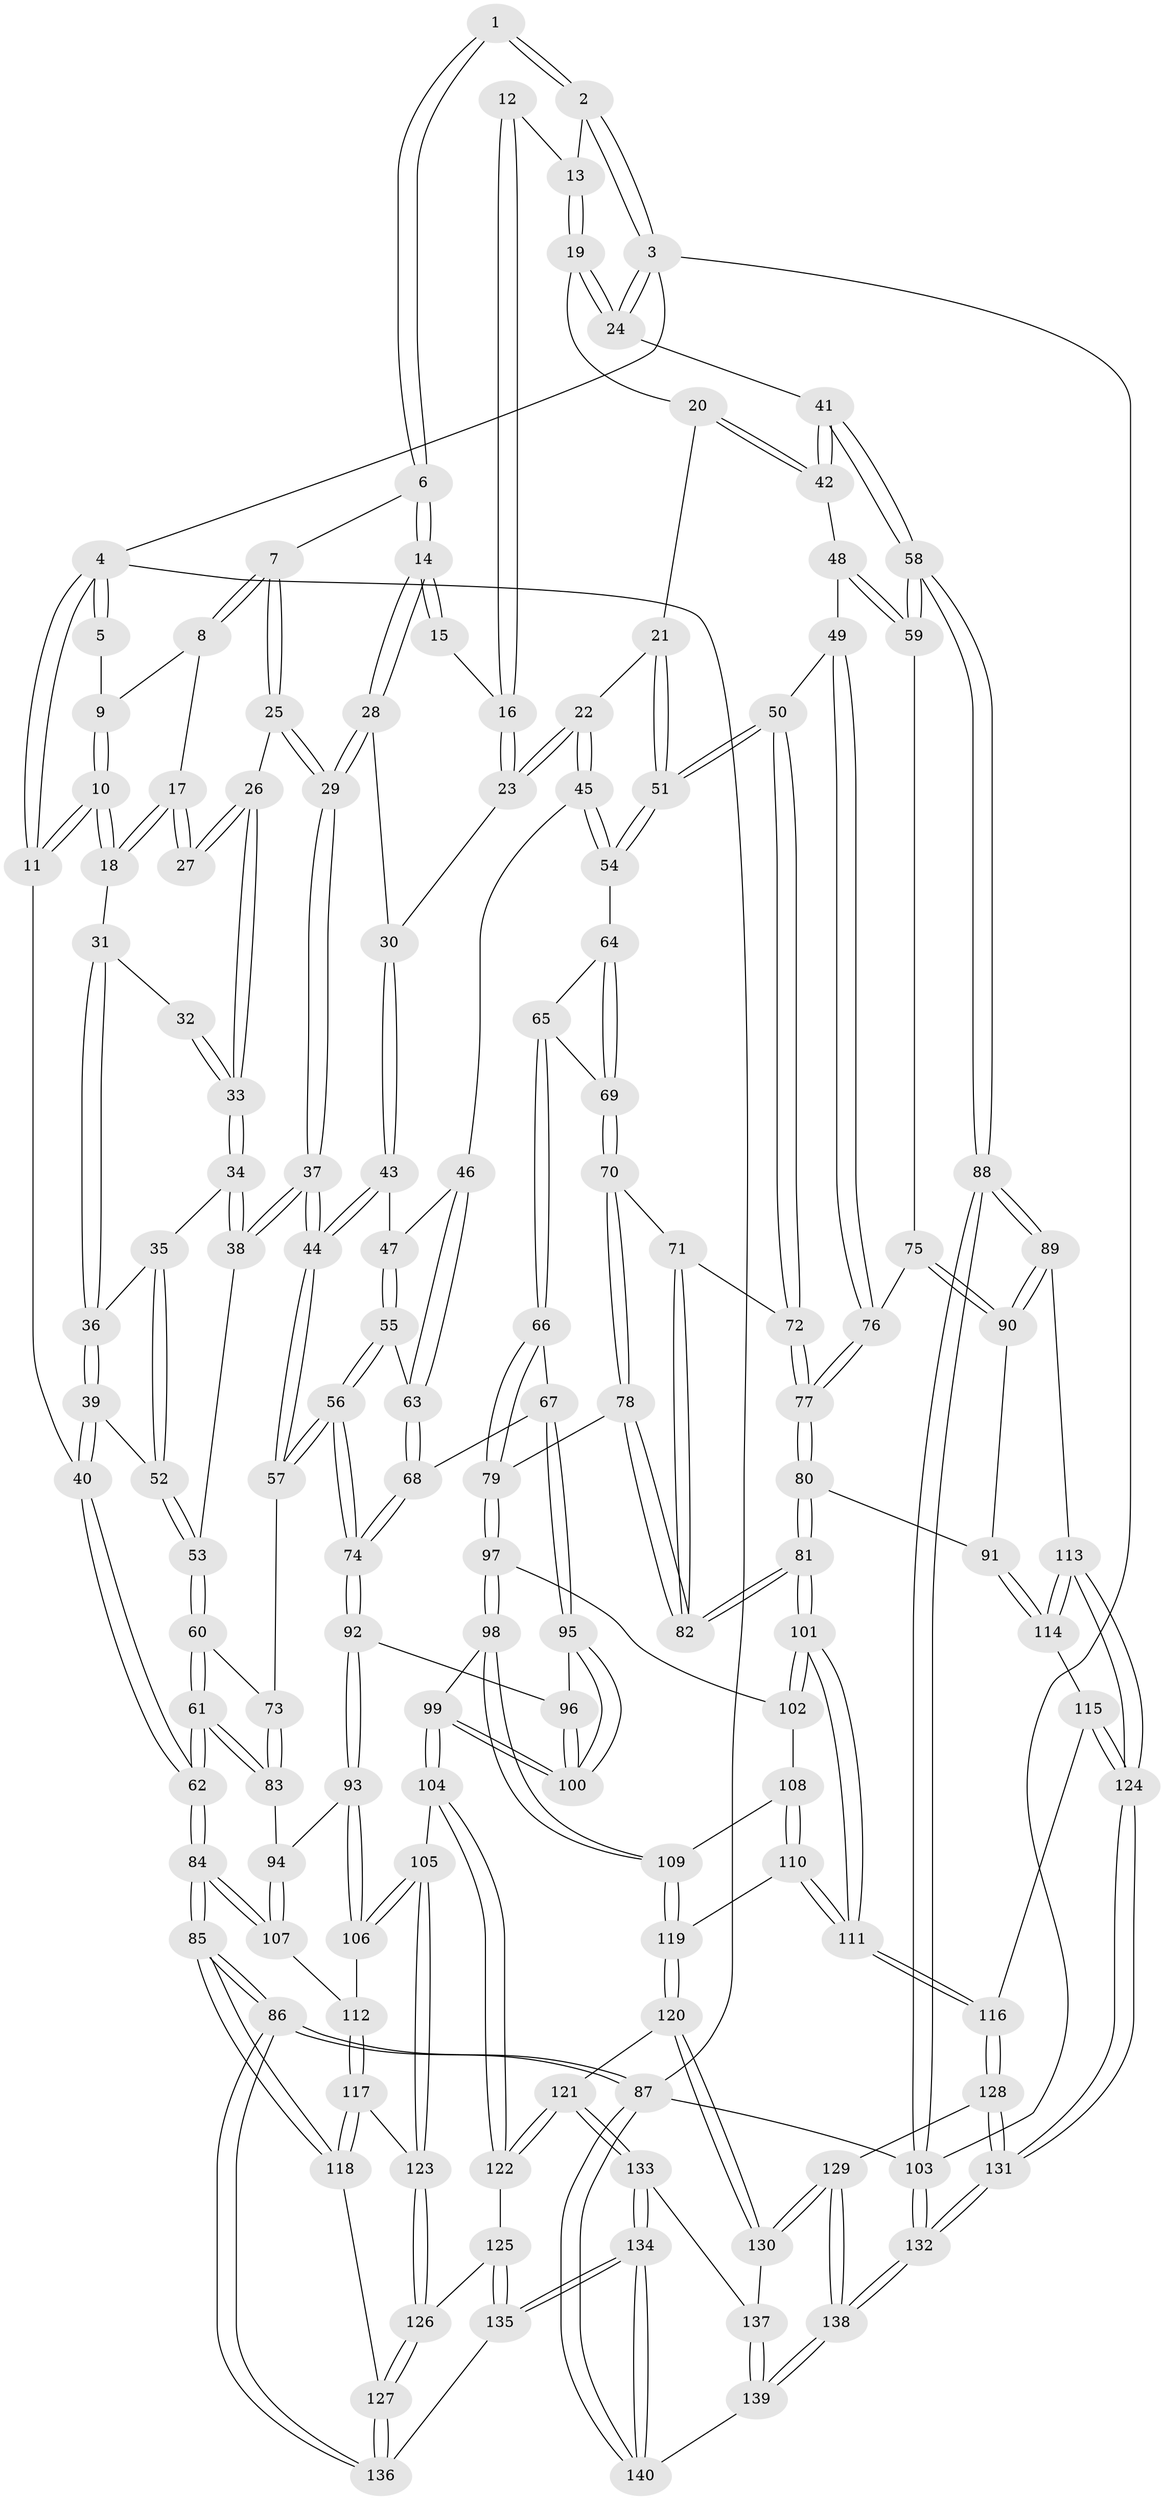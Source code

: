 // Generated by graph-tools (version 1.1) at 2025/00/03/09/25 05:00:32]
// undirected, 140 vertices, 347 edges
graph export_dot {
graph [start="1"]
  node [color=gray90,style=filled];
  1 [pos="+0.26869903366555187+0"];
  2 [pos="+0.739206038557812+0"];
  3 [pos="+1+0"];
  4 [pos="+0+0"];
  5 [pos="+0+0"];
  6 [pos="+0.2844616021388169+0"];
  7 [pos="+0.23816560214348323+0.03839175041410586"];
  8 [pos="+0.19342346233170912+0.059097398257434736"];
  9 [pos="+0.12696689831931343+0.04776472553128667"];
  10 [pos="+0+0.07420405004316868"];
  11 [pos="+0+0"];
  12 [pos="+0.6224645780507939+0"];
  13 [pos="+0.7386085059023837+0"];
  14 [pos="+0.3473999427278907+0.07859976849512669"];
  15 [pos="+0.4280732989298632+0.06093667708015085"];
  16 [pos="+0.5491662011848956+0.1189097357740506"];
  17 [pos="+0.135752631401563+0.10773973658334729"];
  18 [pos="+0+0.08157774793733609"];
  19 [pos="+0.8075830883450328+0.09272333524416077"];
  20 [pos="+0.8019788523819948+0.11398760253044057"];
  21 [pos="+0.7203882710954889+0.18475996443065262"];
  22 [pos="+0.5953100190948042+0.21820280375484957"];
  23 [pos="+0.5425374568159093+0.16208627712531531"];
  24 [pos="+1+0.20511569125104376"];
  25 [pos="+0.1977649519741201+0.19159370997140593"];
  26 [pos="+0.15797628510780978+0.18833126611772538"];
  27 [pos="+0.14377726276520364+0.16598298301070902"];
  28 [pos="+0.34773236332188145+0.08003553608643274"];
  29 [pos="+0.248160619622345+0.2382608588449539"];
  30 [pos="+0.4223439200767774+0.18881538623199956"];
  31 [pos="+0+0.13123597006762056"];
  32 [pos="+0.07047430553016774+0.15637164770173304"];
  33 [pos="+0.1304255125887291+0.21408950244755906"];
  34 [pos="+0.10576253683249498+0.24429634548735848"];
  35 [pos="+0.09584865159652527+0.24851347979425933"];
  36 [pos="+0.09296863731393441+0.24629353615299998"];
  37 [pos="+0.2655737348369164+0.304175595321215"];
  38 [pos="+0.21667045675606897+0.30290075165995545"];
  39 [pos="+0+0.2657722471130203"];
  40 [pos="+0+0.24264249253016493"];
  41 [pos="+1+0.33194634777363363"];
  42 [pos="+0.8525966236204231+0.2399292815608204"];
  43 [pos="+0.40460351870910793+0.25867669919297975"];
  44 [pos="+0.28656954117758565+0.326124179370169"];
  45 [pos="+0.5775164634367531+0.308967503140564"];
  46 [pos="+0.5564572562431178+0.3162791596044737"];
  47 [pos="+0.4223462261086781+0.27314589325172933"];
  48 [pos="+0.844262970207412+0.2835099124687609"];
  49 [pos="+0.8006329446469789+0.36062794851149055"];
  50 [pos="+0.7213811251556908+0.36320009193110264"];
  51 [pos="+0.7158630264673034+0.3570891954313622"];
  52 [pos="+0.08177109329256735+0.2966712563792865"];
  53 [pos="+0.09010997760708801+0.3453757185210299"];
  54 [pos="+0.5906498166565285+0.32103674222307926"];
  55 [pos="+0.45132136609506557+0.3825389317639443"];
  56 [pos="+0.3157242266788385+0.47452878121688624"];
  57 [pos="+0.2875001081354498+0.43805651722505584"];
  58 [pos="+1+0.3789943160410307"];
  59 [pos="+1+0.42354452154820643"];
  60 [pos="+0.06585816629974914+0.41431471486576477"];
  61 [pos="+0+0.48585194355506345"];
  62 [pos="+0+0.5041837569080694"];
  63 [pos="+0.5021779758303153+0.38869183800937895"];
  64 [pos="+0.5933466325928722+0.35677585988421645"];
  65 [pos="+0.5909164314650316+0.4052062440351222"];
  66 [pos="+0.5579620241901052+0.4997200348231422"];
  67 [pos="+0.5528297829424306+0.49914681017156964"];
  68 [pos="+0.5242404765134654+0.4777193013137151"];
  69 [pos="+0.6511505670512876+0.4279201173830897"];
  70 [pos="+0.6768876016735096+0.4451893956279292"];
  71 [pos="+0.6916356288216206+0.43841909337537494"];
  72 [pos="+0.7027125994332075+0.42172962009350573"];
  73 [pos="+0.17080304950321404+0.44854607675133207"];
  74 [pos="+0.3182247357332464+0.4809375973042909"];
  75 [pos="+0.9759985632529815+0.4406066397266272"];
  76 [pos="+0.883021039370423+0.4670068348195845"];
  77 [pos="+0.8507450852950347+0.5131691290796658"];
  78 [pos="+0.6004863598389389+0.5098639497740002"];
  79 [pos="+0.585838750597062+0.513550486179545"];
  80 [pos="+0.816435512931515+0.5874733725091077"];
  81 [pos="+0.7854460809148426+0.6004000681870307"];
  82 [pos="+0.7657603100328523+0.582273764198775"];
  83 [pos="+0.13036968649616262+0.5644135730247435"];
  84 [pos="+0+0.7092229563625442"];
  85 [pos="+0+0.9734705512403096"];
  86 [pos="+0+1"];
  87 [pos="+0+1"];
  88 [pos="+1+0.6933200274300432"];
  89 [pos="+1+0.696104378534988"];
  90 [pos="+0.9602792015574156+0.6342985184152158"];
  91 [pos="+0.8768671638214897+0.625809838774948"];
  92 [pos="+0.31844657521517766+0.4876340460146388"];
  93 [pos="+0.2972851902235084+0.5800528467563928"];
  94 [pos="+0.14401743565747058+0.5882355092647912"];
  95 [pos="+0.49978586547749454+0.560337987017875"];
  96 [pos="+0.35762891118611556+0.5111054943295651"];
  97 [pos="+0.5979750601107555+0.5994106182847869"];
  98 [pos="+0.48991394206660194+0.6895498967738071"];
  99 [pos="+0.4818943395256723+0.6868057981509693"];
  100 [pos="+0.480060201415662+0.6144299119741902"];
  101 [pos="+0.7832796452871077+0.6034231652706812"];
  102 [pos="+0.6140388832828375+0.6109753296535153"];
  103 [pos="+1+1"];
  104 [pos="+0.35091772623466927+0.7151854100104833"];
  105 [pos="+0.34076350118266646+0.7101324769685462"];
  106 [pos="+0.31287988374459674+0.677801291514698"];
  107 [pos="+0.10887413671266226+0.6697163858738369"];
  108 [pos="+0.626944882366137+0.6545160418300379"];
  109 [pos="+0.5363603526901383+0.7341565539538022"];
  110 [pos="+0.7192634094318461+0.7462375565266528"];
  111 [pos="+0.7289484400110998+0.7473651106528004"];
  112 [pos="+0.17011765929918415+0.7110452834263984"];
  113 [pos="+0.9459167970281533+0.7726344126311571"];
  114 [pos="+0.8944537532384796+0.7232686060298689"];
  115 [pos="+0.8025169983321222+0.766677578047182"];
  116 [pos="+0.7317176271525716+0.7523772134905575"];
  117 [pos="+0.15282169411191+0.7919655894867148"];
  118 [pos="+0.14653760893168277+0.8017642342517632"];
  119 [pos="+0.5618227038815055+0.7693084159666688"];
  120 [pos="+0.54722581276564+0.8331536350310791"];
  121 [pos="+0.45105399972924265+0.887778445820092"];
  122 [pos="+0.38430145942759825+0.8247819538566523"];
  123 [pos="+0.2635332660018146+0.8024095822185093"];
  124 [pos="+0.9090951885159038+0.8362711214078964"];
  125 [pos="+0.33490940658093743+0.8712780194611109"];
  126 [pos="+0.24024148275930612+0.8842430881945499"];
  127 [pos="+0.22105709685573885+0.9058589012278216"];
  128 [pos="+0.7318815067865487+0.8941659089526188"];
  129 [pos="+0.7024568353562233+0.9230877001351411"];
  130 [pos="+0.6182424570041561+0.9108301804741912"];
  131 [pos="+0.9104818997372174+0.9346718966108244"];
  132 [pos="+1+1"];
  133 [pos="+0.4463189748559015+0.9504050545256868"];
  134 [pos="+0.3750721139270401+1"];
  135 [pos="+0.3250419563229826+1"];
  136 [pos="+0.21874494148797913+0.9159976184689504"];
  137 [pos="+0.5854648767475154+0.9466874332762113"];
  138 [pos="+0.7028080568847106+1"];
  139 [pos="+0.5199818716800222+1"];
  140 [pos="+0.37923108718800586+1"];
  1 -- 2;
  1 -- 2;
  1 -- 6;
  1 -- 6;
  2 -- 3;
  2 -- 3;
  2 -- 13;
  3 -- 4;
  3 -- 24;
  3 -- 24;
  3 -- 103;
  4 -- 5;
  4 -- 5;
  4 -- 11;
  4 -- 11;
  4 -- 87;
  5 -- 9;
  6 -- 7;
  6 -- 14;
  6 -- 14;
  7 -- 8;
  7 -- 8;
  7 -- 25;
  7 -- 25;
  8 -- 9;
  8 -- 17;
  9 -- 10;
  9 -- 10;
  10 -- 11;
  10 -- 11;
  10 -- 18;
  10 -- 18;
  11 -- 40;
  12 -- 13;
  12 -- 16;
  12 -- 16;
  13 -- 19;
  13 -- 19;
  14 -- 15;
  14 -- 15;
  14 -- 28;
  14 -- 28;
  15 -- 16;
  16 -- 23;
  16 -- 23;
  17 -- 18;
  17 -- 18;
  17 -- 27;
  17 -- 27;
  18 -- 31;
  19 -- 20;
  19 -- 24;
  19 -- 24;
  20 -- 21;
  20 -- 42;
  20 -- 42;
  21 -- 22;
  21 -- 51;
  21 -- 51;
  22 -- 23;
  22 -- 23;
  22 -- 45;
  22 -- 45;
  23 -- 30;
  24 -- 41;
  25 -- 26;
  25 -- 29;
  25 -- 29;
  26 -- 27;
  26 -- 27;
  26 -- 33;
  26 -- 33;
  28 -- 29;
  28 -- 29;
  28 -- 30;
  29 -- 37;
  29 -- 37;
  30 -- 43;
  30 -- 43;
  31 -- 32;
  31 -- 36;
  31 -- 36;
  32 -- 33;
  32 -- 33;
  33 -- 34;
  33 -- 34;
  34 -- 35;
  34 -- 38;
  34 -- 38;
  35 -- 36;
  35 -- 52;
  35 -- 52;
  36 -- 39;
  36 -- 39;
  37 -- 38;
  37 -- 38;
  37 -- 44;
  37 -- 44;
  38 -- 53;
  39 -- 40;
  39 -- 40;
  39 -- 52;
  40 -- 62;
  40 -- 62;
  41 -- 42;
  41 -- 42;
  41 -- 58;
  41 -- 58;
  42 -- 48;
  43 -- 44;
  43 -- 44;
  43 -- 47;
  44 -- 57;
  44 -- 57;
  45 -- 46;
  45 -- 54;
  45 -- 54;
  46 -- 47;
  46 -- 63;
  46 -- 63;
  47 -- 55;
  47 -- 55;
  48 -- 49;
  48 -- 59;
  48 -- 59;
  49 -- 50;
  49 -- 76;
  49 -- 76;
  50 -- 51;
  50 -- 51;
  50 -- 72;
  50 -- 72;
  51 -- 54;
  51 -- 54;
  52 -- 53;
  52 -- 53;
  53 -- 60;
  53 -- 60;
  54 -- 64;
  55 -- 56;
  55 -- 56;
  55 -- 63;
  56 -- 57;
  56 -- 57;
  56 -- 74;
  56 -- 74;
  57 -- 73;
  58 -- 59;
  58 -- 59;
  58 -- 88;
  58 -- 88;
  59 -- 75;
  60 -- 61;
  60 -- 61;
  60 -- 73;
  61 -- 62;
  61 -- 62;
  61 -- 83;
  61 -- 83;
  62 -- 84;
  62 -- 84;
  63 -- 68;
  63 -- 68;
  64 -- 65;
  64 -- 69;
  64 -- 69;
  65 -- 66;
  65 -- 66;
  65 -- 69;
  66 -- 67;
  66 -- 79;
  66 -- 79;
  67 -- 68;
  67 -- 95;
  67 -- 95;
  68 -- 74;
  68 -- 74;
  69 -- 70;
  69 -- 70;
  70 -- 71;
  70 -- 78;
  70 -- 78;
  71 -- 72;
  71 -- 82;
  71 -- 82;
  72 -- 77;
  72 -- 77;
  73 -- 83;
  73 -- 83;
  74 -- 92;
  74 -- 92;
  75 -- 76;
  75 -- 90;
  75 -- 90;
  76 -- 77;
  76 -- 77;
  77 -- 80;
  77 -- 80;
  78 -- 79;
  78 -- 82;
  78 -- 82;
  79 -- 97;
  79 -- 97;
  80 -- 81;
  80 -- 81;
  80 -- 91;
  81 -- 82;
  81 -- 82;
  81 -- 101;
  81 -- 101;
  83 -- 94;
  84 -- 85;
  84 -- 85;
  84 -- 107;
  84 -- 107;
  85 -- 86;
  85 -- 86;
  85 -- 118;
  85 -- 118;
  86 -- 87;
  86 -- 87;
  86 -- 136;
  86 -- 136;
  87 -- 140;
  87 -- 140;
  87 -- 103;
  88 -- 89;
  88 -- 89;
  88 -- 103;
  88 -- 103;
  89 -- 90;
  89 -- 90;
  89 -- 113;
  90 -- 91;
  91 -- 114;
  91 -- 114;
  92 -- 93;
  92 -- 93;
  92 -- 96;
  93 -- 94;
  93 -- 106;
  93 -- 106;
  94 -- 107;
  94 -- 107;
  95 -- 96;
  95 -- 100;
  95 -- 100;
  96 -- 100;
  96 -- 100;
  97 -- 98;
  97 -- 98;
  97 -- 102;
  98 -- 99;
  98 -- 109;
  98 -- 109;
  99 -- 100;
  99 -- 100;
  99 -- 104;
  99 -- 104;
  101 -- 102;
  101 -- 102;
  101 -- 111;
  101 -- 111;
  102 -- 108;
  103 -- 132;
  103 -- 132;
  104 -- 105;
  104 -- 122;
  104 -- 122;
  105 -- 106;
  105 -- 106;
  105 -- 123;
  105 -- 123;
  106 -- 112;
  107 -- 112;
  108 -- 109;
  108 -- 110;
  108 -- 110;
  109 -- 119;
  109 -- 119;
  110 -- 111;
  110 -- 111;
  110 -- 119;
  111 -- 116;
  111 -- 116;
  112 -- 117;
  112 -- 117;
  113 -- 114;
  113 -- 114;
  113 -- 124;
  113 -- 124;
  114 -- 115;
  115 -- 116;
  115 -- 124;
  115 -- 124;
  116 -- 128;
  116 -- 128;
  117 -- 118;
  117 -- 118;
  117 -- 123;
  118 -- 127;
  119 -- 120;
  119 -- 120;
  120 -- 121;
  120 -- 130;
  120 -- 130;
  121 -- 122;
  121 -- 122;
  121 -- 133;
  121 -- 133;
  122 -- 125;
  123 -- 126;
  123 -- 126;
  124 -- 131;
  124 -- 131;
  125 -- 126;
  125 -- 135;
  125 -- 135;
  126 -- 127;
  126 -- 127;
  127 -- 136;
  127 -- 136;
  128 -- 129;
  128 -- 131;
  128 -- 131;
  129 -- 130;
  129 -- 130;
  129 -- 138;
  129 -- 138;
  130 -- 137;
  131 -- 132;
  131 -- 132;
  132 -- 138;
  132 -- 138;
  133 -- 134;
  133 -- 134;
  133 -- 137;
  134 -- 135;
  134 -- 135;
  134 -- 140;
  134 -- 140;
  135 -- 136;
  137 -- 139;
  137 -- 139;
  138 -- 139;
  138 -- 139;
  139 -- 140;
}
